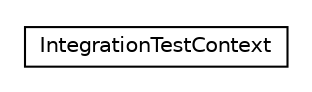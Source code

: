 #!/usr/local/bin/dot
#
# Class diagram 
# Generated by UMLGraph version R5_6-24-gf6e263 (http://www.umlgraph.org/)
#

digraph G {
	edge [fontname="Helvetica",fontsize=10,labelfontname="Helvetica",labelfontsize=10];
	node [fontname="Helvetica",fontsize=10,shape=plaintext];
	nodesep=0.25;
	ranksep=0.5;
	// net.trajano.app.it.IntegrationTestContext
	c167 [label=<<table title="net.trajano.app.it.IntegrationTestContext" border="0" cellborder="1" cellspacing="0" cellpadding="2" port="p" href="./IntegrationTestContext.html">
		<tr><td><table border="0" cellspacing="0" cellpadding="1">
<tr><td align="center" balign="center"> IntegrationTestContext </td></tr>
		</table></td></tr>
		</table>>, URL="./IntegrationTestContext.html", fontname="Helvetica", fontcolor="black", fontsize=10.0];
}

